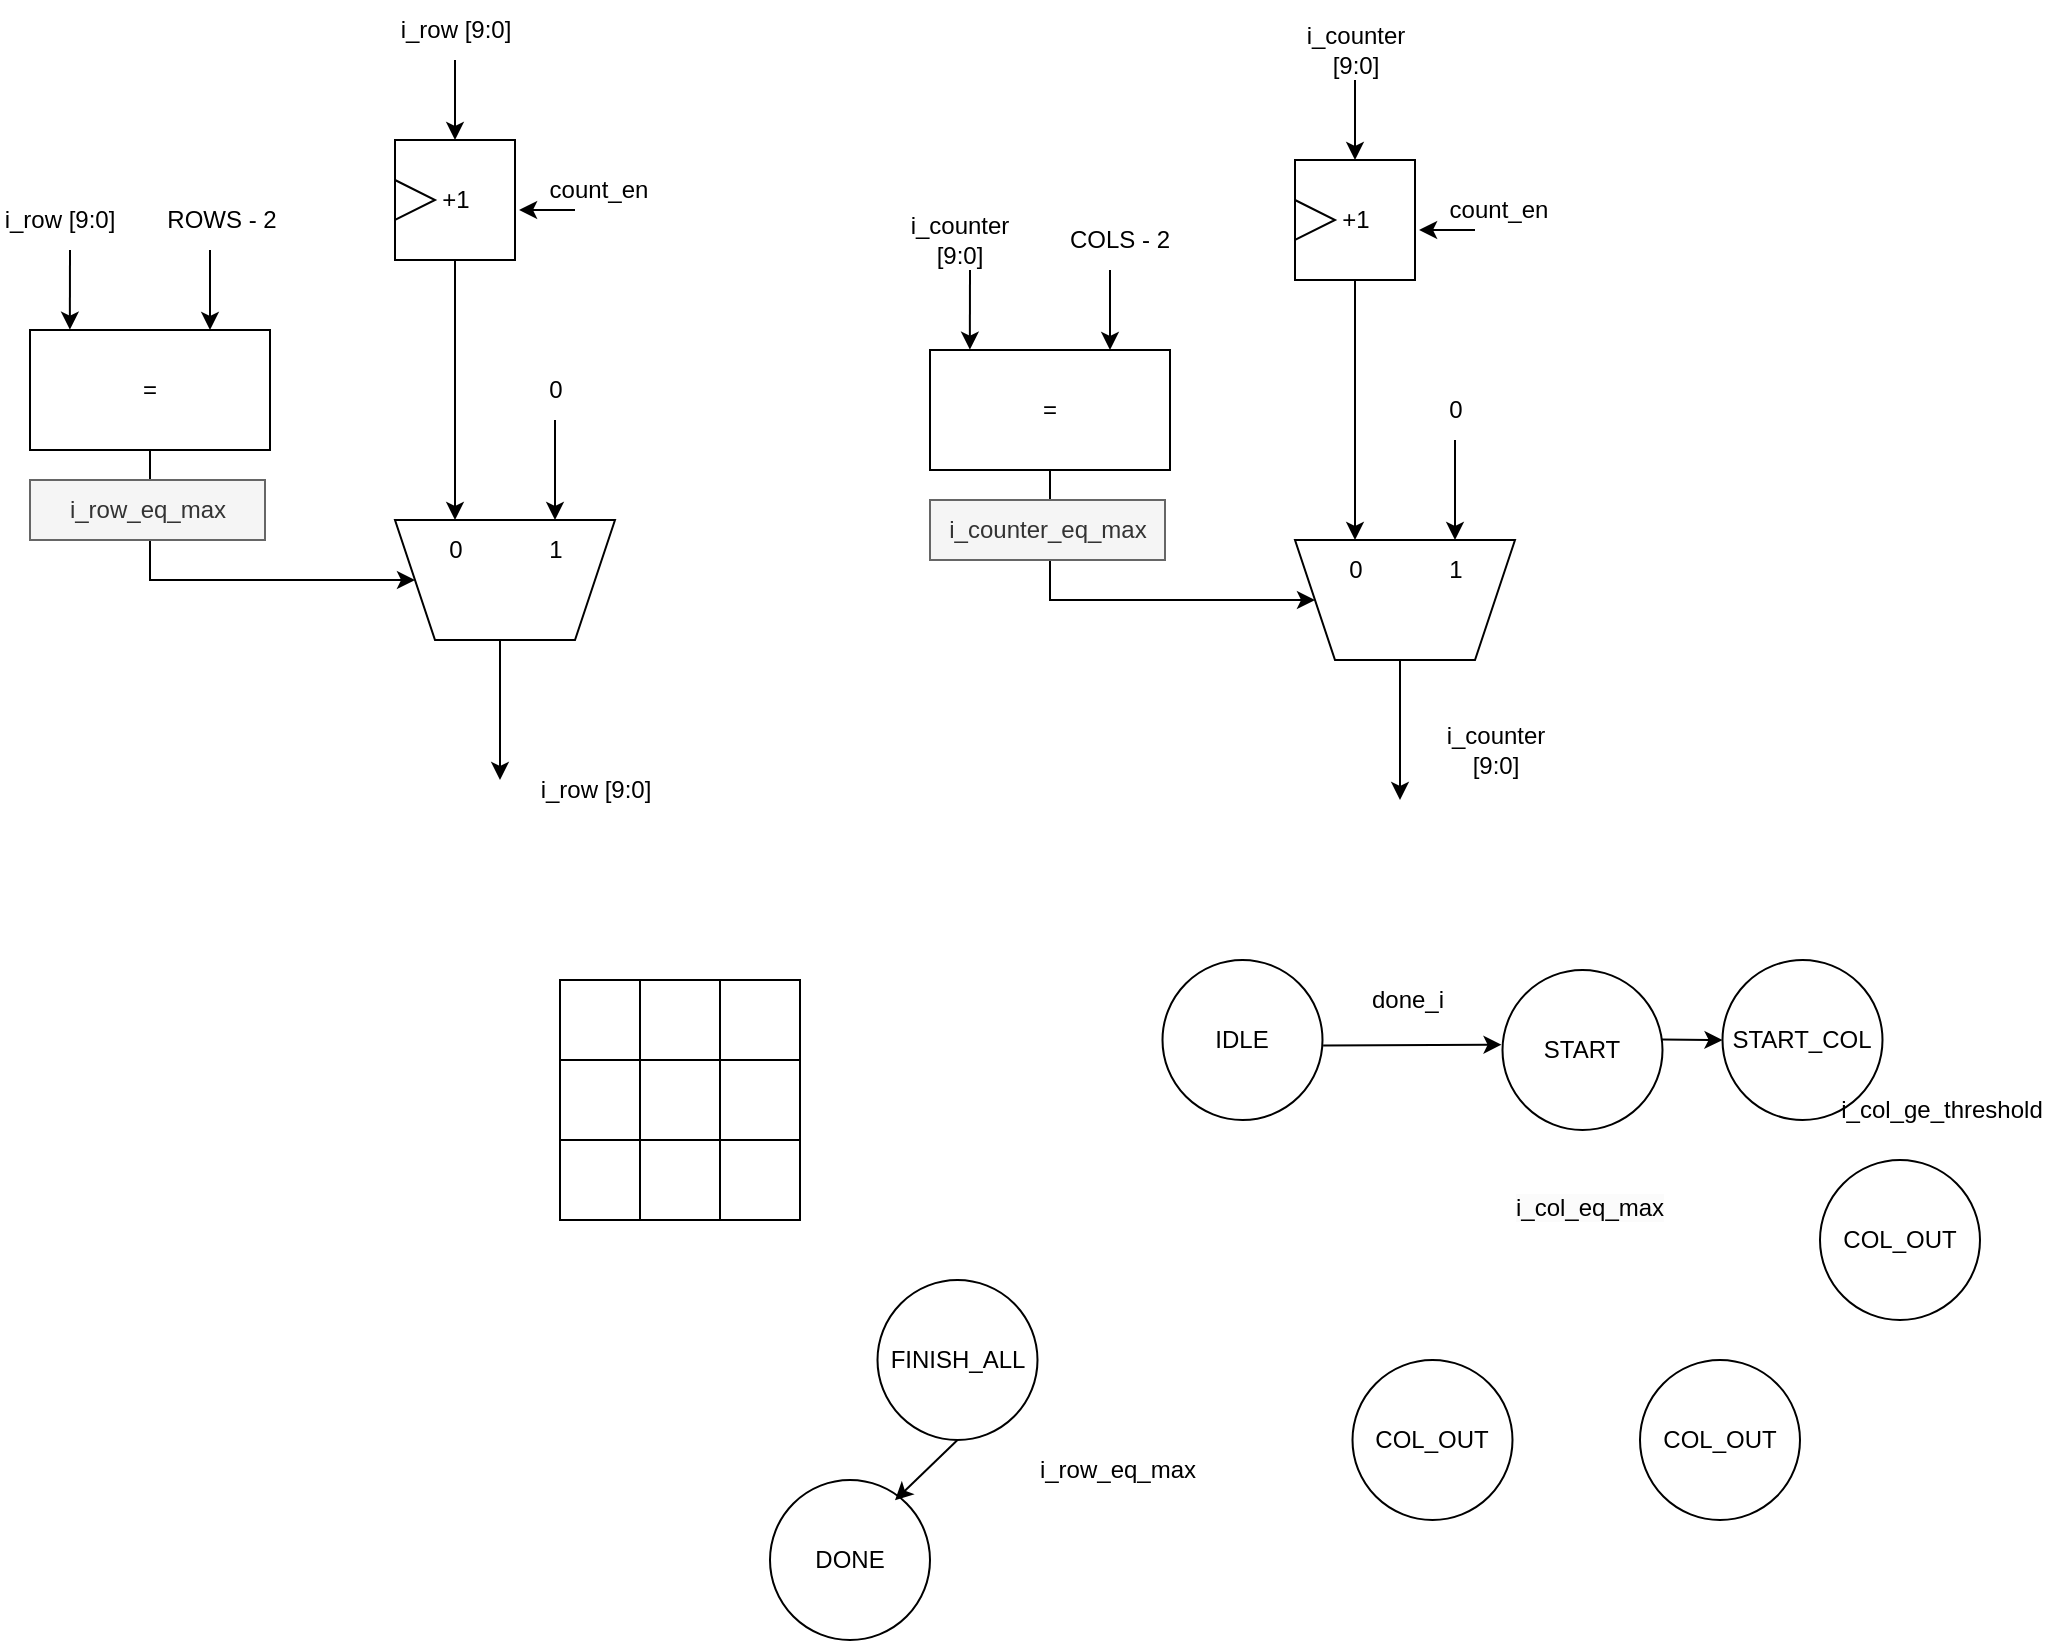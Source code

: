 <mxfile version="26.0.3">
  <diagram name="Page-1" id="4kEPfgqW-0Mosg0hXnUj">
    <mxGraphModel dx="2764" dy="2076" grid="1" gridSize="10" guides="1" tooltips="1" connect="1" arrows="1" fold="1" page="1" pageScale="1" pageWidth="850" pageHeight="1100" math="0" shadow="0">
      <root>
        <mxCell id="0" />
        <mxCell id="1" parent="0" />
        <mxCell id="Ab2rAUgQnM5hvADi2GFk-1" value="" style="rounded=0;whiteSpace=wrap;html=1;" vertex="1" parent="1">
          <mxGeometry x="80" y="360" width="40" height="40" as="geometry" />
        </mxCell>
        <mxCell id="Ab2rAUgQnM5hvADi2GFk-2" value="" style="rounded=0;whiteSpace=wrap;html=1;" vertex="1" parent="1">
          <mxGeometry x="80" y="400" width="40" height="40" as="geometry" />
        </mxCell>
        <mxCell id="Ab2rAUgQnM5hvADi2GFk-3" value="" style="rounded=0;whiteSpace=wrap;html=1;" vertex="1" parent="1">
          <mxGeometry x="80" y="440" width="40" height="40" as="geometry" />
        </mxCell>
        <mxCell id="Ab2rAUgQnM5hvADi2GFk-4" value="" style="rounded=0;whiteSpace=wrap;html=1;" vertex="1" parent="1">
          <mxGeometry x="120" y="360" width="40" height="40" as="geometry" />
        </mxCell>
        <mxCell id="Ab2rAUgQnM5hvADi2GFk-5" value="" style="rounded=0;whiteSpace=wrap;html=1;" vertex="1" parent="1">
          <mxGeometry x="120" y="400" width="40" height="40" as="geometry" />
        </mxCell>
        <mxCell id="Ab2rAUgQnM5hvADi2GFk-6" value="" style="rounded=0;whiteSpace=wrap;html=1;" vertex="1" parent="1">
          <mxGeometry x="120" y="440" width="40" height="40" as="geometry" />
        </mxCell>
        <mxCell id="Ab2rAUgQnM5hvADi2GFk-7" value="" style="rounded=0;whiteSpace=wrap;html=1;" vertex="1" parent="1">
          <mxGeometry x="160" y="360" width="40" height="40" as="geometry" />
        </mxCell>
        <mxCell id="Ab2rAUgQnM5hvADi2GFk-8" value="" style="rounded=0;whiteSpace=wrap;html=1;" vertex="1" parent="1">
          <mxGeometry x="160" y="400" width="40" height="40" as="geometry" />
        </mxCell>
        <mxCell id="Ab2rAUgQnM5hvADi2GFk-9" value="" style="rounded=0;whiteSpace=wrap;html=1;" vertex="1" parent="1">
          <mxGeometry x="160" y="440" width="40" height="40" as="geometry" />
        </mxCell>
        <mxCell id="Ab2rAUgQnM5hvADi2GFk-10" value="=" style="rounded=0;whiteSpace=wrap;html=1;" vertex="1" parent="1">
          <mxGeometry x="265" y="45" width="120" height="60" as="geometry" />
        </mxCell>
        <mxCell id="Ab2rAUgQnM5hvADi2GFk-11" value="" style="endArrow=classic;html=1;rounded=0;entryX=0.166;entryY=-0.003;entryDx=0;entryDy=0;entryPerimeter=0;" edge="1" parent="1" target="Ab2rAUgQnM5hvADi2GFk-10">
          <mxGeometry width="50" height="50" relative="1" as="geometry">
            <mxPoint x="285" y="5" as="sourcePoint" />
            <mxPoint x="295" y="-35" as="targetPoint" />
          </mxGeometry>
        </mxCell>
        <mxCell id="Ab2rAUgQnM5hvADi2GFk-12" value="" style="endArrow=classic;html=1;rounded=0;entryX=0.166;entryY=-0.003;entryDx=0;entryDy=0;entryPerimeter=0;" edge="1" parent="1">
          <mxGeometry width="50" height="50" relative="1" as="geometry">
            <mxPoint x="355" y="5" as="sourcePoint" />
            <mxPoint x="355" y="45" as="targetPoint" />
          </mxGeometry>
        </mxCell>
        <mxCell id="Ab2rAUgQnM5hvADi2GFk-13" value="" style="endArrow=classic;html=1;rounded=0;exitX=0.5;exitY=1;exitDx=0;exitDy=0;entryX=1;entryY=0.5;entryDx=0;entryDy=0;" edge="1" parent="1" source="Ab2rAUgQnM5hvADi2GFk-10" target="Ab2rAUgQnM5hvADi2GFk-14">
          <mxGeometry width="50" height="50" relative="1" as="geometry">
            <mxPoint x="357.5" y="170" as="sourcePoint" />
            <mxPoint x="367.5" y="160" as="targetPoint" />
            <Array as="points">
              <mxPoint x="325" y="170" />
            </Array>
          </mxGeometry>
        </mxCell>
        <mxCell id="Ab2rAUgQnM5hvADi2GFk-14" value="" style="shape=trapezoid;perimeter=trapezoidPerimeter;whiteSpace=wrap;html=1;fixedSize=1;rotation=180;" vertex="1" parent="1">
          <mxGeometry x="447.5" y="140" width="110" height="60" as="geometry" />
        </mxCell>
        <mxCell id="Ab2rAUgQnM5hvADi2GFk-15" value="0" style="text;html=1;align=center;verticalAlign=middle;whiteSpace=wrap;rounded=0;" vertex="1" parent="1">
          <mxGeometry x="447.5" y="140" width="60" height="30" as="geometry" />
        </mxCell>
        <mxCell id="Ab2rAUgQnM5hvADi2GFk-16" value="1" style="text;html=1;align=center;verticalAlign=middle;whiteSpace=wrap;rounded=0;" vertex="1" parent="1">
          <mxGeometry x="497.5" y="140" width="60" height="30" as="geometry" />
        </mxCell>
        <mxCell id="Ab2rAUgQnM5hvADi2GFk-17" value="" style="endArrow=classic;html=1;rounded=0;entryX=0.5;entryY=0;entryDx=0;entryDy=0;" edge="1" parent="1" target="Ab2rAUgQnM5hvADi2GFk-16">
          <mxGeometry width="50" height="50" relative="1" as="geometry">
            <mxPoint x="527.5" y="90" as="sourcePoint" />
            <mxPoint x="597.5" y="55" as="targetPoint" />
          </mxGeometry>
        </mxCell>
        <mxCell id="Ab2rAUgQnM5hvADi2GFk-18" value="" style="endArrow=classic;html=1;rounded=0;entryX=0.5;entryY=0;entryDx=0;entryDy=0;exitX=0.5;exitY=1;exitDx=0;exitDy=0;" edge="1" parent="1" source="Ab2rAUgQnM5hvADi2GFk-20" target="Ab2rAUgQnM5hvADi2GFk-15">
          <mxGeometry width="50" height="50" relative="1" as="geometry">
            <mxPoint x="467.5" y="10" as="sourcePoint" />
            <mxPoint x="492.5" y="20" as="targetPoint" />
          </mxGeometry>
        </mxCell>
        <mxCell id="Ab2rAUgQnM5hvADi2GFk-19" value="0" style="text;html=1;align=center;verticalAlign=middle;whiteSpace=wrap;rounded=0;" vertex="1" parent="1">
          <mxGeometry x="497.5" y="60" width="60" height="30" as="geometry" />
        </mxCell>
        <mxCell id="Ab2rAUgQnM5hvADi2GFk-20" value="+1" style="rounded=0;whiteSpace=wrap;html=1;" vertex="1" parent="1">
          <mxGeometry x="447.5" y="-50" width="60" height="60" as="geometry" />
        </mxCell>
        <mxCell id="Ab2rAUgQnM5hvADi2GFk-21" value="" style="triangle;whiteSpace=wrap;html=1;" vertex="1" parent="1">
          <mxGeometry x="447.5" y="-30" width="20" height="20" as="geometry" />
        </mxCell>
        <mxCell id="Ab2rAUgQnM5hvADi2GFk-22" value="" style="endArrow=classic;html=1;rounded=0;entryX=1.034;entryY=0.583;entryDx=0;entryDy=0;entryPerimeter=0;" edge="1" parent="1" target="Ab2rAUgQnM5hvADi2GFk-20">
          <mxGeometry width="50" height="50" relative="1" as="geometry">
            <mxPoint x="537.5" y="-15" as="sourcePoint" />
            <mxPoint x="587.5" y="-20" as="targetPoint" />
          </mxGeometry>
        </mxCell>
        <mxCell id="Ab2rAUgQnM5hvADi2GFk-23" value="count_en" style="text;html=1;align=center;verticalAlign=middle;whiteSpace=wrap;rounded=0;" vertex="1" parent="1">
          <mxGeometry x="517.5" y="-40" width="62.5" height="30" as="geometry" />
        </mxCell>
        <mxCell id="Ab2rAUgQnM5hvADi2GFk-24" value="" style="endArrow=classic;html=1;rounded=0;entryX=0.166;entryY=-0.003;entryDx=0;entryDy=0;entryPerimeter=0;" edge="1" parent="1">
          <mxGeometry width="50" height="50" relative="1" as="geometry">
            <mxPoint x="477.5" y="-90" as="sourcePoint" />
            <mxPoint x="477.5" y="-50" as="targetPoint" />
          </mxGeometry>
        </mxCell>
        <mxCell id="Ab2rAUgQnM5hvADi2GFk-25" value="i_counter [9:0]" style="text;html=1;align=center;verticalAlign=middle;whiteSpace=wrap;rounded=0;" vertex="1" parent="1">
          <mxGeometry x="447.5" y="-120" width="60" height="30" as="geometry" />
        </mxCell>
        <mxCell id="Ab2rAUgQnM5hvADi2GFk-26" value="i_counter [9:0]" style="text;html=1;align=center;verticalAlign=middle;whiteSpace=wrap;rounded=0;" vertex="1" parent="1">
          <mxGeometry x="250" y="-25" width="60" height="30" as="geometry" />
        </mxCell>
        <mxCell id="Ab2rAUgQnM5hvADi2GFk-27" value="i_counter [9:0]" style="text;html=1;align=center;verticalAlign=middle;whiteSpace=wrap;rounded=0;" vertex="1" parent="1">
          <mxGeometry x="517.5" y="230" width="60" height="30" as="geometry" />
        </mxCell>
        <mxCell id="Ab2rAUgQnM5hvADi2GFk-28" value="COLS - 2" style="text;html=1;align=center;verticalAlign=middle;whiteSpace=wrap;rounded=0;" vertex="1" parent="1">
          <mxGeometry x="330" y="-25" width="60" height="30" as="geometry" />
        </mxCell>
        <mxCell id="Ab2rAUgQnM5hvADi2GFk-29" value="i_counter_eq_max" style="text;html=1;align=center;verticalAlign=middle;whiteSpace=wrap;rounded=0;fillColor=#f5f5f5;fontColor=#333333;strokeColor=#666666;" vertex="1" parent="1">
          <mxGeometry x="265" y="120" width="117.5" height="30" as="geometry" />
        </mxCell>
        <mxCell id="Ab2rAUgQnM5hvADi2GFk-30" value="" style="endArrow=classic;html=1;rounded=0;" edge="1" parent="1">
          <mxGeometry width="50" height="50" relative="1" as="geometry">
            <mxPoint x="500" y="200" as="sourcePoint" />
            <mxPoint x="500" y="270" as="targetPoint" />
          </mxGeometry>
        </mxCell>
        <mxCell id="Ab2rAUgQnM5hvADi2GFk-31" value="=" style="rounded=0;whiteSpace=wrap;html=1;" vertex="1" parent="1">
          <mxGeometry x="-185" y="35" width="120" height="60" as="geometry" />
        </mxCell>
        <mxCell id="Ab2rAUgQnM5hvADi2GFk-32" value="" style="endArrow=classic;html=1;rounded=0;entryX=0.166;entryY=-0.003;entryDx=0;entryDy=0;entryPerimeter=0;" edge="1" parent="1" target="Ab2rAUgQnM5hvADi2GFk-31">
          <mxGeometry width="50" height="50" relative="1" as="geometry">
            <mxPoint x="-165" y="-5" as="sourcePoint" />
            <mxPoint x="-155" y="-45" as="targetPoint" />
          </mxGeometry>
        </mxCell>
        <mxCell id="Ab2rAUgQnM5hvADi2GFk-33" value="" style="endArrow=classic;html=1;rounded=0;entryX=0.166;entryY=-0.003;entryDx=0;entryDy=0;entryPerimeter=0;" edge="1" parent="1">
          <mxGeometry width="50" height="50" relative="1" as="geometry">
            <mxPoint x="-95" y="-5" as="sourcePoint" />
            <mxPoint x="-95" y="35" as="targetPoint" />
          </mxGeometry>
        </mxCell>
        <mxCell id="Ab2rAUgQnM5hvADi2GFk-34" value="" style="endArrow=classic;html=1;rounded=0;exitX=0.5;exitY=1;exitDx=0;exitDy=0;entryX=1;entryY=0.5;entryDx=0;entryDy=0;" edge="1" parent="1" source="Ab2rAUgQnM5hvADi2GFk-31" target="Ab2rAUgQnM5hvADi2GFk-35">
          <mxGeometry width="50" height="50" relative="1" as="geometry">
            <mxPoint x="-92.5" y="160" as="sourcePoint" />
            <mxPoint x="-82.5" y="150" as="targetPoint" />
            <Array as="points">
              <mxPoint x="-125" y="160" />
            </Array>
          </mxGeometry>
        </mxCell>
        <mxCell id="Ab2rAUgQnM5hvADi2GFk-35" value="" style="shape=trapezoid;perimeter=trapezoidPerimeter;whiteSpace=wrap;html=1;fixedSize=1;rotation=180;" vertex="1" parent="1">
          <mxGeometry x="-2.5" y="130" width="110" height="60" as="geometry" />
        </mxCell>
        <mxCell id="Ab2rAUgQnM5hvADi2GFk-36" value="0" style="text;html=1;align=center;verticalAlign=middle;whiteSpace=wrap;rounded=0;" vertex="1" parent="1">
          <mxGeometry x="-2.5" y="130" width="60" height="30" as="geometry" />
        </mxCell>
        <mxCell id="Ab2rAUgQnM5hvADi2GFk-37" value="1" style="text;html=1;align=center;verticalAlign=middle;whiteSpace=wrap;rounded=0;" vertex="1" parent="1">
          <mxGeometry x="47.5" y="130" width="60" height="30" as="geometry" />
        </mxCell>
        <mxCell id="Ab2rAUgQnM5hvADi2GFk-38" value="" style="endArrow=classic;html=1;rounded=0;entryX=0.5;entryY=0;entryDx=0;entryDy=0;" edge="1" parent="1" target="Ab2rAUgQnM5hvADi2GFk-37">
          <mxGeometry width="50" height="50" relative="1" as="geometry">
            <mxPoint x="77.5" y="80" as="sourcePoint" />
            <mxPoint x="147.5" y="45" as="targetPoint" />
          </mxGeometry>
        </mxCell>
        <mxCell id="Ab2rAUgQnM5hvADi2GFk-39" value="" style="endArrow=classic;html=1;rounded=0;entryX=0.5;entryY=0;entryDx=0;entryDy=0;exitX=0.5;exitY=1;exitDx=0;exitDy=0;" edge="1" parent="1" source="Ab2rAUgQnM5hvADi2GFk-41" target="Ab2rAUgQnM5hvADi2GFk-36">
          <mxGeometry width="50" height="50" relative="1" as="geometry">
            <mxPoint x="17.5" as="sourcePoint" />
            <mxPoint x="42.5" y="10" as="targetPoint" />
          </mxGeometry>
        </mxCell>
        <mxCell id="Ab2rAUgQnM5hvADi2GFk-40" value="0" style="text;html=1;align=center;verticalAlign=middle;whiteSpace=wrap;rounded=0;" vertex="1" parent="1">
          <mxGeometry x="47.5" y="50" width="60" height="30" as="geometry" />
        </mxCell>
        <mxCell id="Ab2rAUgQnM5hvADi2GFk-41" value="+1" style="rounded=0;whiteSpace=wrap;html=1;" vertex="1" parent="1">
          <mxGeometry x="-2.5" y="-60" width="60" height="60" as="geometry" />
        </mxCell>
        <mxCell id="Ab2rAUgQnM5hvADi2GFk-42" value="" style="triangle;whiteSpace=wrap;html=1;" vertex="1" parent="1">
          <mxGeometry x="-2.5" y="-40" width="20" height="20" as="geometry" />
        </mxCell>
        <mxCell id="Ab2rAUgQnM5hvADi2GFk-43" value="" style="endArrow=classic;html=1;rounded=0;entryX=1.034;entryY=0.583;entryDx=0;entryDy=0;entryPerimeter=0;" edge="1" parent="1" target="Ab2rAUgQnM5hvADi2GFk-41">
          <mxGeometry width="50" height="50" relative="1" as="geometry">
            <mxPoint x="87.5" y="-25" as="sourcePoint" />
            <mxPoint x="137.5" y="-30" as="targetPoint" />
          </mxGeometry>
        </mxCell>
        <mxCell id="Ab2rAUgQnM5hvADi2GFk-44" value="count_en" style="text;html=1;align=center;verticalAlign=middle;whiteSpace=wrap;rounded=0;" vertex="1" parent="1">
          <mxGeometry x="67.5" y="-50" width="62.5" height="30" as="geometry" />
        </mxCell>
        <mxCell id="Ab2rAUgQnM5hvADi2GFk-45" value="" style="endArrow=classic;html=1;rounded=0;entryX=0.166;entryY=-0.003;entryDx=0;entryDy=0;entryPerimeter=0;" edge="1" parent="1">
          <mxGeometry width="50" height="50" relative="1" as="geometry">
            <mxPoint x="27.5" y="-100" as="sourcePoint" />
            <mxPoint x="27.5" y="-60" as="targetPoint" />
          </mxGeometry>
        </mxCell>
        <mxCell id="Ab2rAUgQnM5hvADi2GFk-46" value="i_row [9:0]" style="text;html=1;align=center;verticalAlign=middle;whiteSpace=wrap;rounded=0;" vertex="1" parent="1">
          <mxGeometry x="-2.5" y="-130" width="60" height="30" as="geometry" />
        </mxCell>
        <mxCell id="Ab2rAUgQnM5hvADi2GFk-49" value="ROWS - 2" style="text;html=1;align=center;verticalAlign=middle;whiteSpace=wrap;rounded=0;" vertex="1" parent="1">
          <mxGeometry x="-119" y="-35" width="60" height="30" as="geometry" />
        </mxCell>
        <mxCell id="Ab2rAUgQnM5hvADi2GFk-50" value="i_row_eq_max" style="text;html=1;align=center;verticalAlign=middle;whiteSpace=wrap;rounded=0;fillColor=#f5f5f5;fontColor=#333333;strokeColor=#666666;" vertex="1" parent="1">
          <mxGeometry x="-185" y="110" width="117.5" height="30" as="geometry" />
        </mxCell>
        <mxCell id="Ab2rAUgQnM5hvADi2GFk-51" value="" style="endArrow=classic;html=1;rounded=0;" edge="1" parent="1">
          <mxGeometry width="50" height="50" relative="1" as="geometry">
            <mxPoint x="50" y="190" as="sourcePoint" />
            <mxPoint x="50" y="260" as="targetPoint" />
          </mxGeometry>
        </mxCell>
        <mxCell id="Ab2rAUgQnM5hvADi2GFk-52" value="i_row [9:0]" style="text;html=1;align=center;verticalAlign=middle;whiteSpace=wrap;rounded=0;" vertex="1" parent="1">
          <mxGeometry x="-200" y="-35" width="60" height="30" as="geometry" />
        </mxCell>
        <mxCell id="Ab2rAUgQnM5hvADi2GFk-53" value="i_row [9:0]" style="text;html=1;align=center;verticalAlign=middle;whiteSpace=wrap;rounded=0;" vertex="1" parent="1">
          <mxGeometry x="67.5" y="250" width="60" height="30" as="geometry" />
        </mxCell>
        <mxCell id="Ab2rAUgQnM5hvADi2GFk-54" value="IDLE" style="ellipse;whiteSpace=wrap;html=1;aspect=fixed;" vertex="1" parent="1">
          <mxGeometry x="381.25" y="350" width="80" height="80" as="geometry" />
        </mxCell>
        <mxCell id="Ab2rAUgQnM5hvADi2GFk-55" value="" style="endArrow=classic;html=1;rounded=0;exitX=1.004;exitY=0.534;exitDx=0;exitDy=0;exitPerimeter=0;entryX=-0.006;entryY=0.467;entryDx=0;entryDy=0;entryPerimeter=0;" edge="1" parent="1" source="Ab2rAUgQnM5hvADi2GFk-54" target="Ab2rAUgQnM5hvADi2GFk-56">
          <mxGeometry width="50" height="50" relative="1" as="geometry">
            <mxPoint x="501.25" y="400" as="sourcePoint" />
            <mxPoint x="551.25" y="390" as="targetPoint" />
          </mxGeometry>
        </mxCell>
        <mxCell id="Ab2rAUgQnM5hvADi2GFk-56" value="START" style="ellipse;whiteSpace=wrap;html=1;aspect=fixed;" vertex="1" parent="1">
          <mxGeometry x="551.25" y="355" width="80" height="80" as="geometry" />
        </mxCell>
        <mxCell id="Ab2rAUgQnM5hvADi2GFk-57" value="done_i" style="text;html=1;align=center;verticalAlign=middle;whiteSpace=wrap;rounded=0;" vertex="1" parent="1">
          <mxGeometry x="455" y="355" width="97.5" height="30" as="geometry" />
        </mxCell>
        <mxCell id="Ab2rAUgQnM5hvADi2GFk-61" value="FINISH_ALL" style="ellipse;whiteSpace=wrap;html=1;aspect=fixed;" vertex="1" parent="1">
          <mxGeometry x="238.75" y="510" width="80" height="80" as="geometry" />
        </mxCell>
        <mxCell id="Ab2rAUgQnM5hvADi2GFk-62" value="&lt;span style=&quot;color: rgb(0, 0, 0); font-family: Helvetica; font-size: 12px; font-style: normal; font-variant-ligatures: normal; font-variant-caps: normal; font-weight: 400; letter-spacing: normal; orphans: 2; text-align: center; text-indent: 0px; text-transform: none; widows: 2; word-spacing: 0px; -webkit-text-stroke-width: 0px; white-space: normal; background-color: rgb(251, 251, 251); text-decoration-thickness: initial; text-decoration-style: initial; text-decoration-color: initial; float: none; display: inline !important;&quot;&gt;i_col_eq_max&lt;/span&gt;" style="text;whiteSpace=wrap;html=1;" vertex="1" parent="1">
          <mxGeometry x="556.25" y="460" width="75" height="30" as="geometry" />
        </mxCell>
        <mxCell id="Ab2rAUgQnM5hvADi2GFk-66" value="i_row_eq_max" style="text;html=1;align=center;verticalAlign=middle;whiteSpace=wrap;rounded=0;" vertex="1" parent="1">
          <mxGeometry x="310" y="590" width="97.5" height="30" as="geometry" />
        </mxCell>
        <mxCell id="Ab2rAUgQnM5hvADi2GFk-68" value="START_COL" style="ellipse;whiteSpace=wrap;html=1;aspect=fixed;" vertex="1" parent="1">
          <mxGeometry x="661.25" y="350" width="80" height="80" as="geometry" />
        </mxCell>
        <mxCell id="Ab2rAUgQnM5hvADi2GFk-69" value="" style="endArrow=classic;html=1;rounded=0;exitX=0.994;exitY=0.435;exitDx=0;exitDy=0;exitPerimeter=0;entryX=0;entryY=0.5;entryDx=0;entryDy=0;" edge="1" parent="1" source="Ab2rAUgQnM5hvADi2GFk-56" target="Ab2rAUgQnM5hvADi2GFk-68">
          <mxGeometry width="50" height="50" relative="1" as="geometry">
            <mxPoint x="711.25" y="500" as="sourcePoint" />
            <mxPoint x="761.25" y="450" as="targetPoint" />
          </mxGeometry>
        </mxCell>
        <mxCell id="Ab2rAUgQnM5hvADi2GFk-72" value="DONE" style="ellipse;whiteSpace=wrap;html=1;aspect=fixed;" vertex="1" parent="1">
          <mxGeometry x="185" y="610" width="80" height="80" as="geometry" />
        </mxCell>
        <mxCell id="Ab2rAUgQnM5hvADi2GFk-73" value="" style="endArrow=classic;html=1;rounded=0;exitX=0.5;exitY=1;exitDx=0;exitDy=0;entryX=0.781;entryY=0.127;entryDx=0;entryDy=0;entryPerimeter=0;" edge="1" parent="1" source="Ab2rAUgQnM5hvADi2GFk-61" target="Ab2rAUgQnM5hvADi2GFk-72">
          <mxGeometry width="50" height="50" relative="1" as="geometry">
            <mxPoint x="318.75" y="730" as="sourcePoint" />
            <mxPoint x="368.75" y="680" as="targetPoint" />
          </mxGeometry>
        </mxCell>
        <mxCell id="Ab2rAUgQnM5hvADi2GFk-74" value="COL_OUT" style="ellipse;whiteSpace=wrap;html=1;aspect=fixed;" vertex="1" parent="1">
          <mxGeometry x="710" y="450" width="80" height="80" as="geometry" />
        </mxCell>
        <mxCell id="Ab2rAUgQnM5hvADi2GFk-78" value="i_col_ge_threshold" style="text;html=1;align=center;verticalAlign=middle;whiteSpace=wrap;rounded=0;" vertex="1" parent="1">
          <mxGeometry x="741.25" y="410" width="60" height="30" as="geometry" />
        </mxCell>
        <mxCell id="Ab2rAUgQnM5hvADi2GFk-79" value="COL_OUT" style="ellipse;whiteSpace=wrap;html=1;aspect=fixed;" vertex="1" parent="1">
          <mxGeometry x="620" y="550" width="80" height="80" as="geometry" />
        </mxCell>
        <mxCell id="Ab2rAUgQnM5hvADi2GFk-80" value="COL_OUT" style="ellipse;whiteSpace=wrap;html=1;aspect=fixed;" vertex="1" parent="1">
          <mxGeometry x="476.25" y="550" width="80" height="80" as="geometry" />
        </mxCell>
      </root>
    </mxGraphModel>
  </diagram>
</mxfile>
